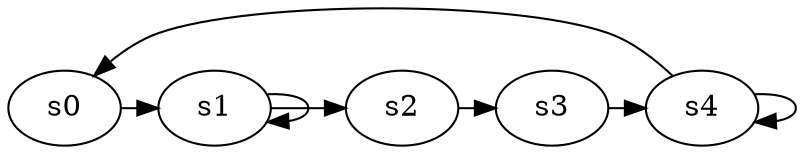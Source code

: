 digraph game_0472_cycle_5 {
    s0 [name="s0", player=0];
    s1 [name="s1", player=1, target=1];
    s2 [name="s2", player=0];
    s3 [name="s3", player=1];
    s4 [name="s4", player=1];

    s0 -> s1 [constraint="time % 5 == 4"];
    s1 -> s2 [constraint="time % 2 == 0 && !(time % 5 == 0)"];
    s2 -> s3 [constraint="time % 3 == 0 && !(time % 3 == 0)"];
    s3 -> s4 [constraint="time % 6 == 0"];
    s4 -> s0 [constraint="time % 3 == 0 && !(time % 4 == 0)"];
    s1 -> s1 [constraint="time % 4 == 0"];
    s4 -> s4 [constraint="time % 3 == 0"];
}
